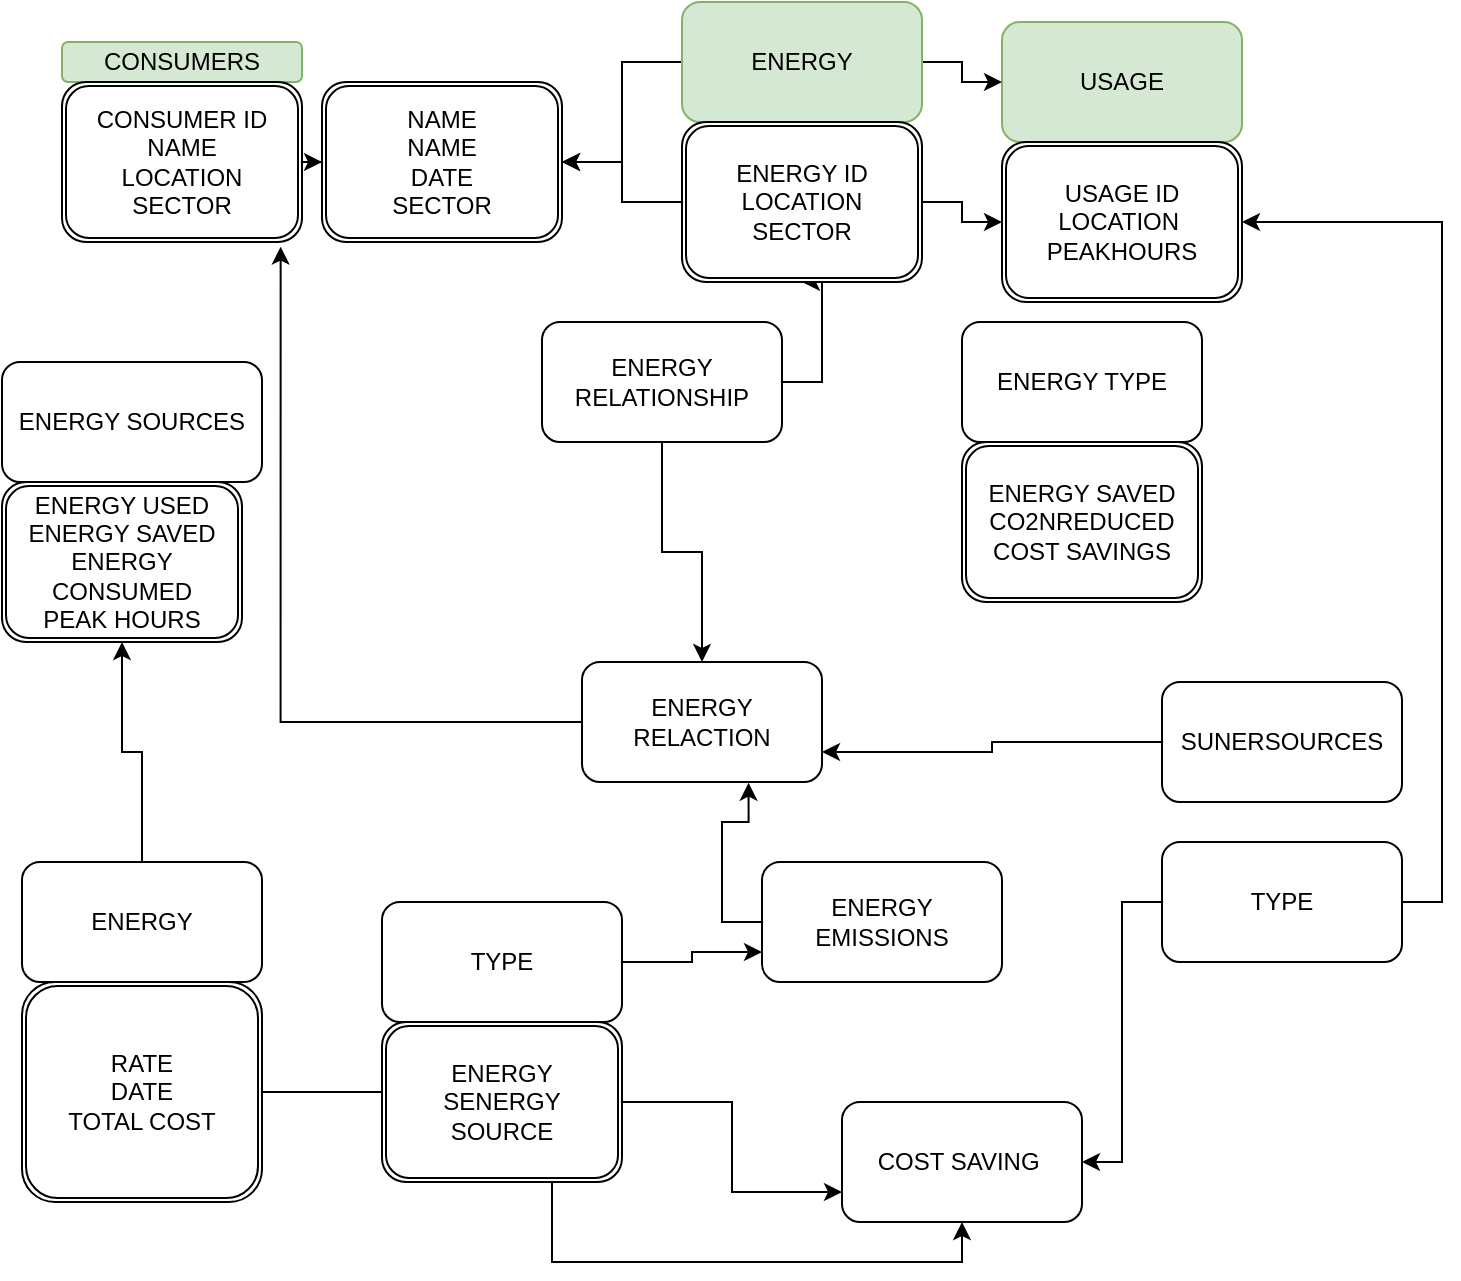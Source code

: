 <mxfile version="26.0.11">
  <diagram id="R2lEEEUBdFMjLlhIrx00" name="Page-1">
    <mxGraphModel dx="794" dy="1534" grid="1" gridSize="10" guides="1" tooltips="1" connect="1" arrows="1" fold="1" page="1" pageScale="1" pageWidth="850" pageHeight="1100" math="0" shadow="0" extFonts="Permanent Marker^https://fonts.googleapis.com/css?family=Permanent+Marker">
      <root>
        <mxCell id="0" />
        <mxCell id="1" parent="0" />
        <mxCell id="zQuLuvSVzzjiVQ9KDu7E-1" value="CONSUMERS" style="rounded=1;whiteSpace=wrap;html=1;fillColor=#d5e8d4;strokeColor=#82b366;" vertex="1" parent="1">
          <mxGeometry x="100" y="10" width="120" height="20" as="geometry" />
        </mxCell>
        <mxCell id="zQuLuvSVzzjiVQ9KDu7E-2" value="USAGE" style="rounded=1;whiteSpace=wrap;html=1;fillColor=#d5e8d4;strokeColor=#82b366;" vertex="1" parent="1">
          <mxGeometry x="570" width="120" height="60" as="geometry" />
        </mxCell>
        <mxCell id="zQuLuvSVzzjiVQ9KDu7E-17" value="" style="edgeStyle=orthogonalEdgeStyle;rounded=0;orthogonalLoop=1;jettySize=auto;html=1;" edge="1" parent="1" source="zQuLuvSVzzjiVQ9KDu7E-3" target="zQuLuvSVzzjiVQ9KDu7E-15">
          <mxGeometry relative="1" as="geometry" />
        </mxCell>
        <mxCell id="zQuLuvSVzzjiVQ9KDu7E-19" value="" style="edgeStyle=orthogonalEdgeStyle;rounded=0;orthogonalLoop=1;jettySize=auto;html=1;" edge="1" parent="1" source="zQuLuvSVzzjiVQ9KDu7E-3" target="zQuLuvSVzzjiVQ9KDu7E-2">
          <mxGeometry relative="1" as="geometry" />
        </mxCell>
        <mxCell id="zQuLuvSVzzjiVQ9KDu7E-3" value="ENERGY" style="rounded=1;whiteSpace=wrap;html=1;fillColor=#d5e8d4;strokeColor=#82b366;" vertex="1" parent="1">
          <mxGeometry x="410" y="-10" width="120" height="60" as="geometry" />
        </mxCell>
        <mxCell id="zQuLuvSVzzjiVQ9KDu7E-18" value="" style="edgeStyle=orthogonalEdgeStyle;rounded=0;orthogonalLoop=1;jettySize=auto;html=1;" edge="1" parent="1" source="zQuLuvSVzzjiVQ9KDu7E-4" target="zQuLuvSVzzjiVQ9KDu7E-7">
          <mxGeometry relative="1" as="geometry" />
        </mxCell>
        <mxCell id="zQuLuvSVzzjiVQ9KDu7E-30" style="edgeStyle=orthogonalEdgeStyle;rounded=0;orthogonalLoop=1;jettySize=auto;html=1;exitX=1;exitY=0.5;exitDx=0;exitDy=0;entryX=0.5;entryY=1;entryDx=0;entryDy=0;" edge="1" parent="1" source="zQuLuvSVzzjiVQ9KDu7E-4" target="zQuLuvSVzzjiVQ9KDu7E-20">
          <mxGeometry relative="1" as="geometry">
            <Array as="points">
              <mxPoint x="480" y="180" />
              <mxPoint x="480" y="130" />
            </Array>
          </mxGeometry>
        </mxCell>
        <mxCell id="zQuLuvSVzzjiVQ9KDu7E-4" value="ENERGY RELATIONSHIP" style="rounded=1;whiteSpace=wrap;html=1;" vertex="1" parent="1">
          <mxGeometry x="340" y="150" width="120" height="60" as="geometry" />
        </mxCell>
        <mxCell id="zQuLuvSVzzjiVQ9KDu7E-5" value="ENERGY SOURCES" style="rounded=1;whiteSpace=wrap;html=1;" vertex="1" parent="1">
          <mxGeometry x="70" y="170" width="130" height="60" as="geometry" />
        </mxCell>
        <mxCell id="zQuLuvSVzzjiVQ9KDu7E-6" value="ENERGY TYPE" style="rounded=1;whiteSpace=wrap;html=1;" vertex="1" parent="1">
          <mxGeometry x="550" y="150" width="120" height="60" as="geometry" />
        </mxCell>
        <mxCell id="zQuLuvSVzzjiVQ9KDu7E-7" value="ENERGY RELACTION" style="rounded=1;whiteSpace=wrap;html=1;" vertex="1" parent="1">
          <mxGeometry x="360" y="320" width="120" height="60" as="geometry" />
        </mxCell>
        <mxCell id="zQuLuvSVzzjiVQ9KDu7E-38" style="edgeStyle=orthogonalEdgeStyle;rounded=0;orthogonalLoop=1;jettySize=auto;html=1;exitX=0;exitY=0.5;exitDx=0;exitDy=0;entryX=1;entryY=0.75;entryDx=0;entryDy=0;" edge="1" parent="1" source="zQuLuvSVzzjiVQ9KDu7E-8" target="zQuLuvSVzzjiVQ9KDu7E-7">
          <mxGeometry relative="1" as="geometry" />
        </mxCell>
        <mxCell id="zQuLuvSVzzjiVQ9KDu7E-8" value="SUNERSOURCES" style="rounded=1;whiteSpace=wrap;html=1;" vertex="1" parent="1">
          <mxGeometry x="650" y="330" width="120" height="60" as="geometry" />
        </mxCell>
        <mxCell id="zQuLuvSVzzjiVQ9KDu7E-9" value="COST SAVING&amp;nbsp;" style="rounded=1;whiteSpace=wrap;html=1;" vertex="1" parent="1">
          <mxGeometry x="490" y="540" width="120" height="60" as="geometry" />
        </mxCell>
        <mxCell id="zQuLuvSVzzjiVQ9KDu7E-37" style="edgeStyle=orthogonalEdgeStyle;rounded=0;orthogonalLoop=1;jettySize=auto;html=1;entryX=1;entryY=0.5;entryDx=0;entryDy=0;" edge="1" parent="1" source="zQuLuvSVzzjiVQ9KDu7E-10" target="zQuLuvSVzzjiVQ9KDu7E-9">
          <mxGeometry relative="1" as="geometry">
            <mxPoint x="620" y="580" as="targetPoint" />
          </mxGeometry>
        </mxCell>
        <mxCell id="zQuLuvSVzzjiVQ9KDu7E-39" style="edgeStyle=orthogonalEdgeStyle;rounded=0;orthogonalLoop=1;jettySize=auto;html=1;exitX=1;exitY=0.5;exitDx=0;exitDy=0;entryX=1;entryY=0.5;entryDx=0;entryDy=0;" edge="1" parent="1" source="zQuLuvSVzzjiVQ9KDu7E-10" target="zQuLuvSVzzjiVQ9KDu7E-22">
          <mxGeometry relative="1" as="geometry" />
        </mxCell>
        <mxCell id="zQuLuvSVzzjiVQ9KDu7E-10" value="TYPE" style="rounded=1;whiteSpace=wrap;html=1;" vertex="1" parent="1">
          <mxGeometry x="650" y="410" width="120" height="60" as="geometry" />
        </mxCell>
        <mxCell id="zQuLuvSVzzjiVQ9KDu7E-11" value="ENERGY EMISSIONS" style="rounded=1;whiteSpace=wrap;html=1;" vertex="1" parent="1">
          <mxGeometry x="450" y="420" width="120" height="60" as="geometry" />
        </mxCell>
        <mxCell id="zQuLuvSVzzjiVQ9KDu7E-34" style="edgeStyle=orthogonalEdgeStyle;rounded=0;orthogonalLoop=1;jettySize=auto;html=1;entryX=0;entryY=0.75;entryDx=0;entryDy=0;" edge="1" parent="1" source="zQuLuvSVzzjiVQ9KDu7E-12" target="zQuLuvSVzzjiVQ9KDu7E-11">
          <mxGeometry relative="1" as="geometry" />
        </mxCell>
        <mxCell id="zQuLuvSVzzjiVQ9KDu7E-12" value="TYPE" style="rounded=1;whiteSpace=wrap;html=1;" vertex="1" parent="1">
          <mxGeometry x="260" y="440" width="120" height="60" as="geometry" />
        </mxCell>
        <mxCell id="zQuLuvSVzzjiVQ9KDu7E-35" style="edgeStyle=orthogonalEdgeStyle;rounded=0;orthogonalLoop=1;jettySize=auto;html=1;exitX=0.5;exitY=0;exitDx=0;exitDy=0;entryX=0.5;entryY=1;entryDx=0;entryDy=0;" edge="1" parent="1" source="zQuLuvSVzzjiVQ9KDu7E-13" target="zQuLuvSVzzjiVQ9KDu7E-25">
          <mxGeometry relative="1" as="geometry" />
        </mxCell>
        <mxCell id="zQuLuvSVzzjiVQ9KDu7E-13" value="ENERGY" style="rounded=1;whiteSpace=wrap;html=1;" vertex="1" parent="1">
          <mxGeometry x="80" y="420" width="120" height="60" as="geometry" />
        </mxCell>
        <mxCell id="zQuLuvSVzzjiVQ9KDu7E-16" value="" style="edgeStyle=orthogonalEdgeStyle;rounded=0;orthogonalLoop=1;jettySize=auto;html=1;" edge="1" parent="1" source="zQuLuvSVzzjiVQ9KDu7E-14" target="zQuLuvSVzzjiVQ9KDu7E-15">
          <mxGeometry relative="1" as="geometry" />
        </mxCell>
        <mxCell id="zQuLuvSVzzjiVQ9KDu7E-14" value="CONSUMER ID&lt;div&gt;NAME&lt;/div&gt;&lt;div&gt;LOCATION&lt;/div&gt;&lt;div&gt;SECTOR&lt;/div&gt;" style="shape=ext;double=1;rounded=1;whiteSpace=wrap;html=1;" vertex="1" parent="1">
          <mxGeometry x="100" y="30" width="120" height="80" as="geometry" />
        </mxCell>
        <mxCell id="zQuLuvSVzzjiVQ9KDu7E-15" value="NAME&lt;br&gt;&lt;div&gt;NAME&lt;/div&gt;&lt;div&gt;DATE&lt;/div&gt;&lt;div&gt;SECTOR&lt;/div&gt;" style="shape=ext;double=1;rounded=1;whiteSpace=wrap;html=1;" vertex="1" parent="1">
          <mxGeometry x="230" y="30" width="120" height="80" as="geometry" />
        </mxCell>
        <mxCell id="zQuLuvSVzzjiVQ9KDu7E-23" value="" style="edgeStyle=orthogonalEdgeStyle;rounded=0;orthogonalLoop=1;jettySize=auto;html=1;" edge="1" parent="1" source="zQuLuvSVzzjiVQ9KDu7E-20" target="zQuLuvSVzzjiVQ9KDu7E-15">
          <mxGeometry relative="1" as="geometry" />
        </mxCell>
        <mxCell id="zQuLuvSVzzjiVQ9KDu7E-24" value="" style="edgeStyle=orthogonalEdgeStyle;rounded=0;orthogonalLoop=1;jettySize=auto;html=1;" edge="1" parent="1" source="zQuLuvSVzzjiVQ9KDu7E-20" target="zQuLuvSVzzjiVQ9KDu7E-22">
          <mxGeometry relative="1" as="geometry" />
        </mxCell>
        <mxCell id="zQuLuvSVzzjiVQ9KDu7E-20" value="ENERGY ID&lt;div&gt;LOCATION&lt;/div&gt;&lt;div&gt;SECTOR&lt;/div&gt;" style="shape=ext;double=1;rounded=1;whiteSpace=wrap;html=1;" vertex="1" parent="1">
          <mxGeometry x="410" y="50" width="120" height="80" as="geometry" />
        </mxCell>
        <mxCell id="zQuLuvSVzzjiVQ9KDu7E-22" value="USAGE ID&lt;div&gt;LOCATION&amp;nbsp;&lt;/div&gt;&lt;div&gt;PEAKHOURS&lt;/div&gt;" style="shape=ext;double=1;rounded=1;whiteSpace=wrap;html=1;" vertex="1" parent="1">
          <mxGeometry x="570" y="60" width="120" height="80" as="geometry" />
        </mxCell>
        <mxCell id="zQuLuvSVzzjiVQ9KDu7E-25" value="ENERGY USED&lt;div&gt;ENERGY SAVED&lt;/div&gt;&lt;div&gt;ENERGY CONSUMED&lt;/div&gt;&lt;div&gt;PEAK HOURS&lt;/div&gt;" style="shape=ext;double=1;rounded=1;whiteSpace=wrap;html=1;" vertex="1" parent="1">
          <mxGeometry x="70" y="230" width="120" height="80" as="geometry" />
        </mxCell>
        <mxCell id="zQuLuvSVzzjiVQ9KDu7E-27" style="edgeStyle=orthogonalEdgeStyle;rounded=0;orthogonalLoop=1;jettySize=auto;html=1;exitX=0;exitY=0.5;exitDx=0;exitDy=0;entryX=0.694;entryY=1.006;entryDx=0;entryDy=0;entryPerimeter=0;" edge="1" parent="1" source="zQuLuvSVzzjiVQ9KDu7E-11" target="zQuLuvSVzzjiVQ9KDu7E-7">
          <mxGeometry relative="1" as="geometry" />
        </mxCell>
        <mxCell id="zQuLuvSVzzjiVQ9KDu7E-28" value="ENERGY SAVED&lt;div&gt;CO2NREDUCED&lt;/div&gt;&lt;div&gt;COST SAVINGS&lt;/div&gt;" style="shape=ext;double=1;rounded=1;whiteSpace=wrap;html=1;" vertex="1" parent="1">
          <mxGeometry x="550" y="210" width="120" height="80" as="geometry" />
        </mxCell>
        <mxCell id="zQuLuvSVzzjiVQ9KDu7E-29" style="edgeStyle=orthogonalEdgeStyle;rounded=0;orthogonalLoop=1;jettySize=auto;html=1;entryX=0.911;entryY=1.029;entryDx=0;entryDy=0;entryPerimeter=0;" edge="1" parent="1" source="zQuLuvSVzzjiVQ9KDu7E-7" target="zQuLuvSVzzjiVQ9KDu7E-14">
          <mxGeometry relative="1" as="geometry" />
        </mxCell>
        <mxCell id="zQuLuvSVzzjiVQ9KDu7E-36" style="edgeStyle=orthogonalEdgeStyle;rounded=0;orthogonalLoop=1;jettySize=auto;html=1;entryX=0.5;entryY=1;entryDx=0;entryDy=0;" edge="1" parent="1" source="zQuLuvSVzzjiVQ9KDu7E-31" target="zQuLuvSVzzjiVQ9KDu7E-9">
          <mxGeometry relative="1" as="geometry">
            <mxPoint x="220" y="821" as="targetPoint" />
          </mxGeometry>
        </mxCell>
        <mxCell id="zQuLuvSVzzjiVQ9KDu7E-31" value="RATE&lt;div&gt;DATE&lt;/div&gt;&lt;div&gt;TOTAL COST&lt;/div&gt;" style="shape=ext;double=1;rounded=1;whiteSpace=wrap;html=1;" vertex="1" parent="1">
          <mxGeometry x="80" y="480" width="120" height="110" as="geometry" />
        </mxCell>
        <mxCell id="zQuLuvSVzzjiVQ9KDu7E-33" style="edgeStyle=orthogonalEdgeStyle;rounded=0;orthogonalLoop=1;jettySize=auto;html=1;entryX=0;entryY=0.75;entryDx=0;entryDy=0;" edge="1" parent="1" source="zQuLuvSVzzjiVQ9KDu7E-32" target="zQuLuvSVzzjiVQ9KDu7E-9">
          <mxGeometry relative="1" as="geometry" />
        </mxCell>
        <mxCell id="zQuLuvSVzzjiVQ9KDu7E-32" value="ENERGY&lt;div&gt;SENERGY&lt;/div&gt;&lt;div&gt;SOURCE&lt;/div&gt;" style="shape=ext;double=1;rounded=1;whiteSpace=wrap;html=1;" vertex="1" parent="1">
          <mxGeometry x="260" y="500" width="120" height="80" as="geometry" />
        </mxCell>
      </root>
    </mxGraphModel>
  </diagram>
</mxfile>
